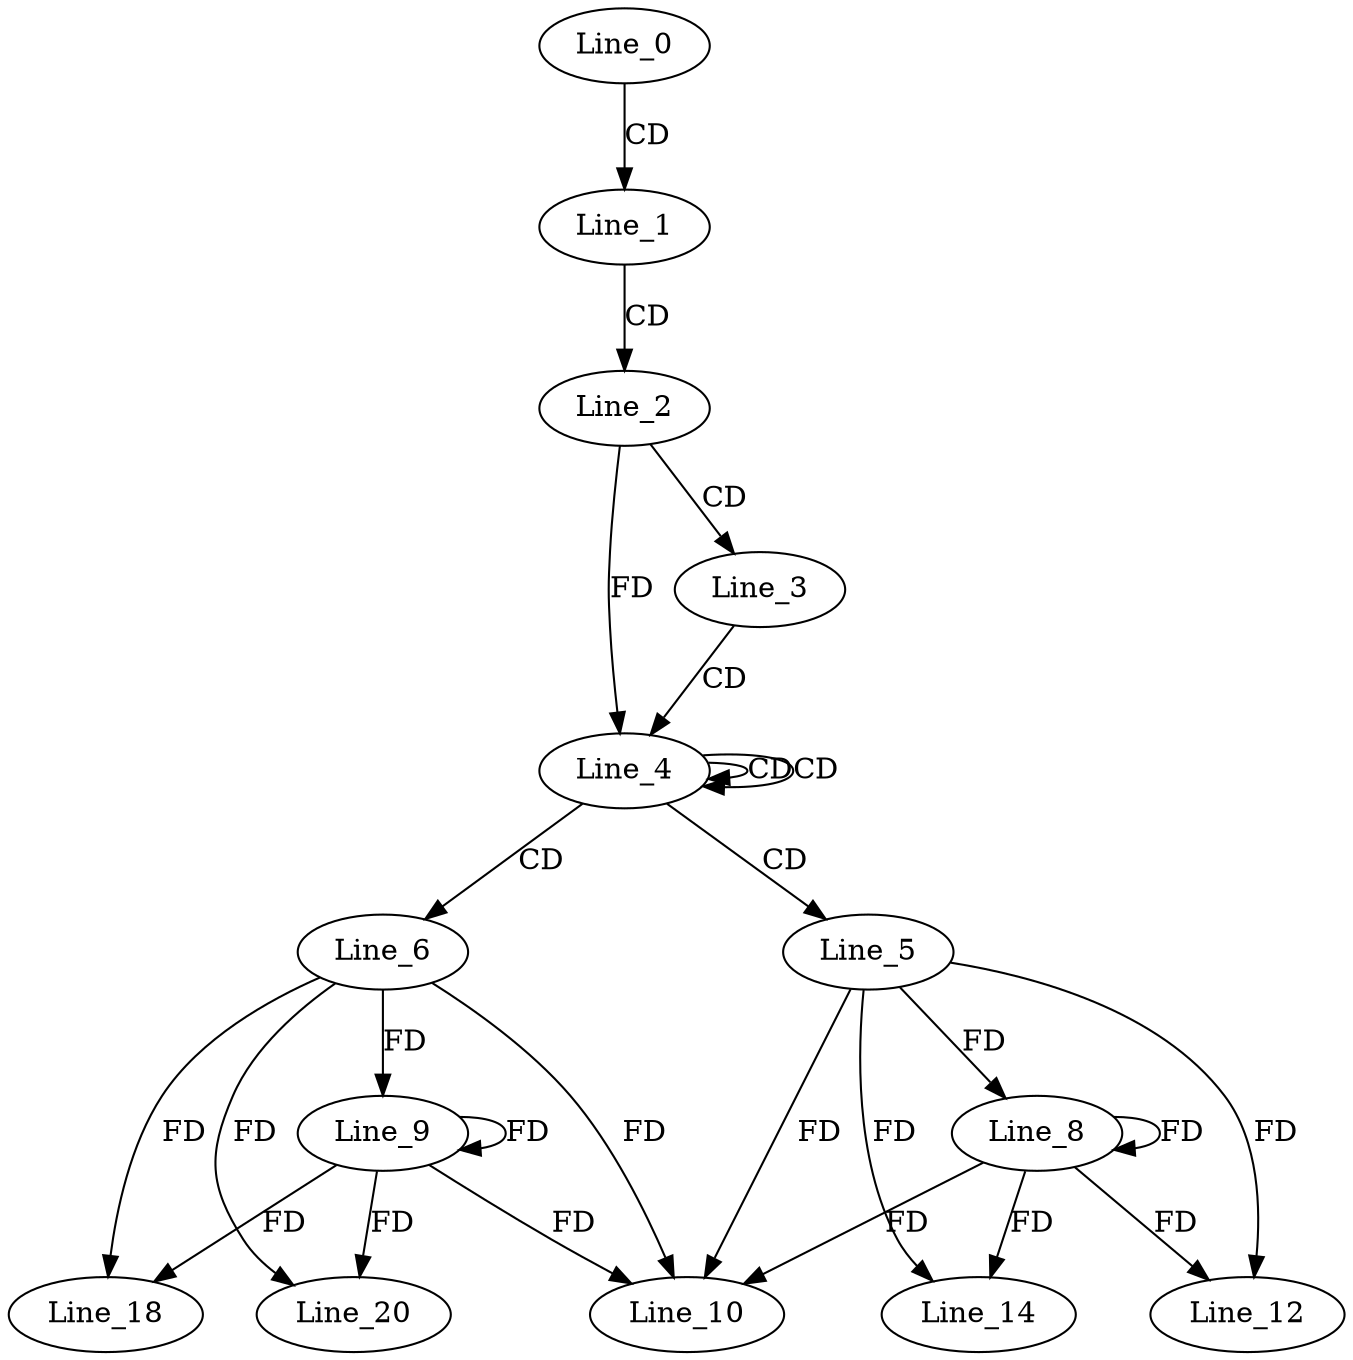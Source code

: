 digraph G {
  Line_0;
  Line_1;
  Line_2;
  Line_3;
  Line_4;
  Line_4;
  Line_4;
  Line_5;
  Line_6;
  Line_8;
  Line_9;
  Line_10;
  Line_12;
  Line_14;
  Line_18;
  Line_20;
  Line_0 -> Line_1 [ label="CD" ];
  Line_1 -> Line_2 [ label="CD" ];
  Line_2 -> Line_3 [ label="CD" ];
  Line_3 -> Line_4 [ label="CD" ];
  Line_4 -> Line_4 [ label="CD" ];
  Line_4 -> Line_4 [ label="CD" ];
  Line_2 -> Line_4 [ label="FD" ];
  Line_4 -> Line_5 [ label="CD" ];
  Line_4 -> Line_6 [ label="CD" ];
  Line_5 -> Line_8 [ label="FD" ];
  Line_8 -> Line_8 [ label="FD" ];
  Line_6 -> Line_9 [ label="FD" ];
  Line_9 -> Line_9 [ label="FD" ];
  Line_5 -> Line_10 [ label="FD" ];
  Line_8 -> Line_10 [ label="FD" ];
  Line_6 -> Line_10 [ label="FD" ];
  Line_9 -> Line_10 [ label="FD" ];
  Line_5 -> Line_12 [ label="FD" ];
  Line_8 -> Line_12 [ label="FD" ];
  Line_5 -> Line_14 [ label="FD" ];
  Line_8 -> Line_14 [ label="FD" ];
  Line_6 -> Line_18 [ label="FD" ];
  Line_9 -> Line_18 [ label="FD" ];
  Line_6 -> Line_20 [ label="FD" ];
  Line_9 -> Line_20 [ label="FD" ];
}
